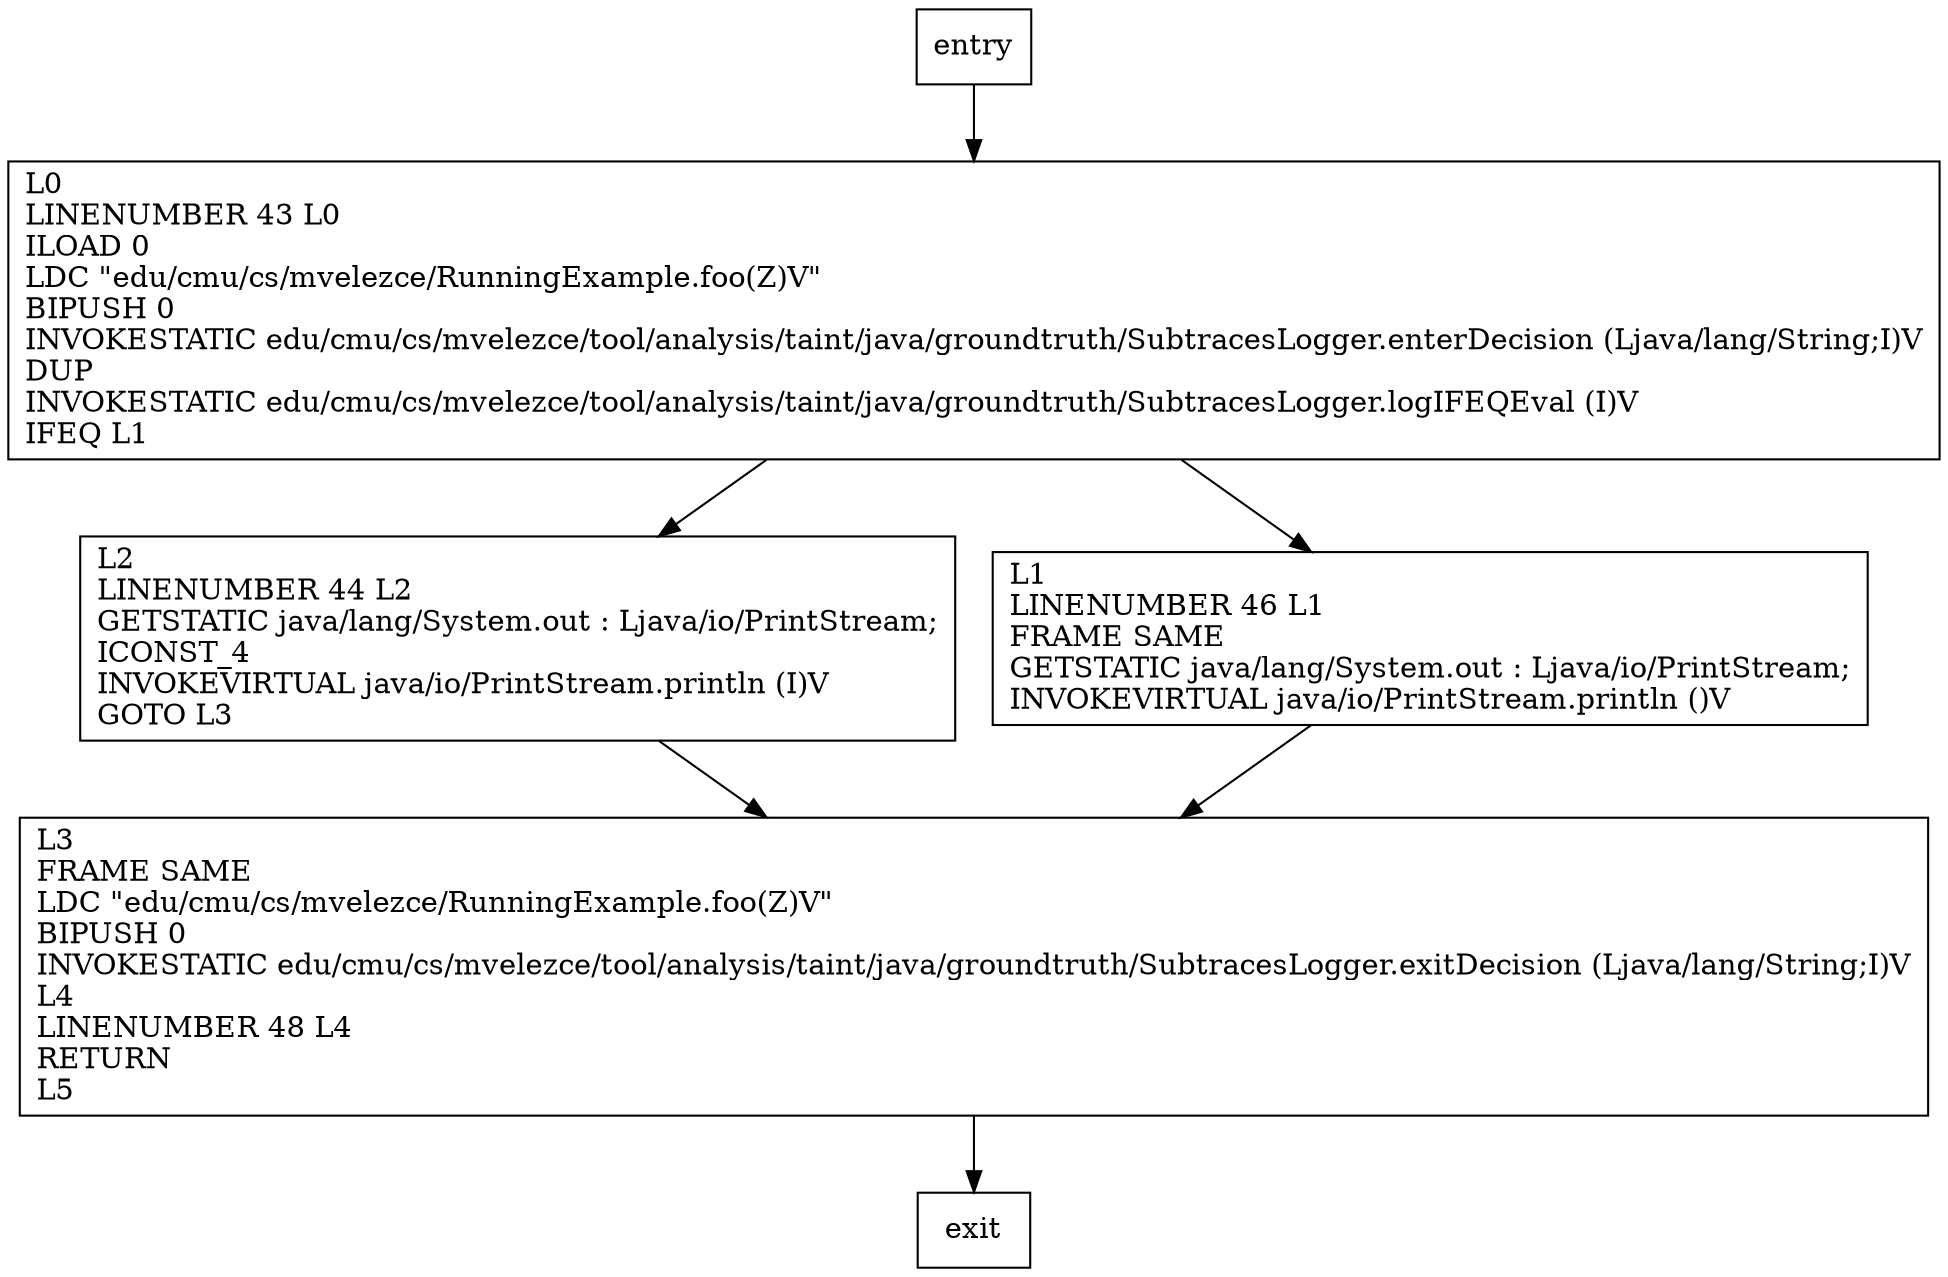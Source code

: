 digraph foo {
node [shape=record];
1153241506 [label="L2\lLINENUMBER 44 L2\lGETSTATIC java/lang/System.out : Ljava/io/PrintStream;\lICONST_4\lINVOKEVIRTUAL java/io/PrintStream.println (I)V\lGOTO L3\l"];
460422403 [label="L3\lFRAME SAME\lLDC \"edu/cmu/cs/mvelezce/RunningExample.foo(Z)V\"\lBIPUSH 0\lINVOKESTATIC edu/cmu/cs/mvelezce/tool/analysis/taint/java/groundtruth/SubtracesLogger.exitDecision (Ljava/lang/String;I)V\lL4\lLINENUMBER 48 L4\lRETURN\lL5\l"];
1752515641 [label="L0\lLINENUMBER 43 L0\lILOAD 0\lLDC \"edu/cmu/cs/mvelezce/RunningExample.foo(Z)V\"\lBIPUSH 0\lINVOKESTATIC edu/cmu/cs/mvelezce/tool/analysis/taint/java/groundtruth/SubtracesLogger.enterDecision (Ljava/lang/String;I)V\lDUP\lINVOKESTATIC edu/cmu/cs/mvelezce/tool/analysis/taint/java/groundtruth/SubtracesLogger.logIFEQEval (I)V\lIFEQ L1\l"];
1448697291 [label="L1\lLINENUMBER 46 L1\lFRAME SAME\lGETSTATIC java/lang/System.out : Ljava/io/PrintStream;\lINVOKEVIRTUAL java/io/PrintStream.println ()V\l"];
entry;
exit;
1153241506 -> 460422403;
entry -> 1752515641;
460422403 -> exit;
1752515641 -> 1153241506;
1752515641 -> 1448697291;
1448697291 -> 460422403;
}
